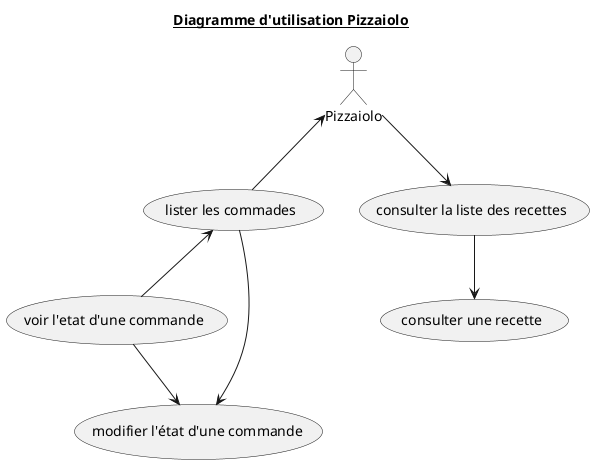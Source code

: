 @startuml 2_Pizzaiolo_UseCaseDiagram

title <u>Diagramme d'utilisation Pizzaiolo</u>

actor Pizzaiolo as PIZLO

'COMMANDES
    (lister les commades) AS LIST_CMD
    (voir l'etat d'une commande) AS SHOW_STATE_CMD
    (modifier l'état d'une commande) AS MODIFY_STATE_CMD

' RECETTE
    (consulter la liste des recettes) AS LIST_RECIPE
    (consulter une recette) AS SHOW_RECIPE

' INGREDIENTS

PIZLO <-- LIST_CMD
LIST_CMD <-- SHOW_STATE_CMD
LIST_CMD --> MODIFY_STATE_CMD
SHOW_STATE_CMD --> MODIFY_STATE_CMD

PIZLO --> LIST_RECIPE
LIST_RECIPE --> SHOW_RECIPE

@enduml